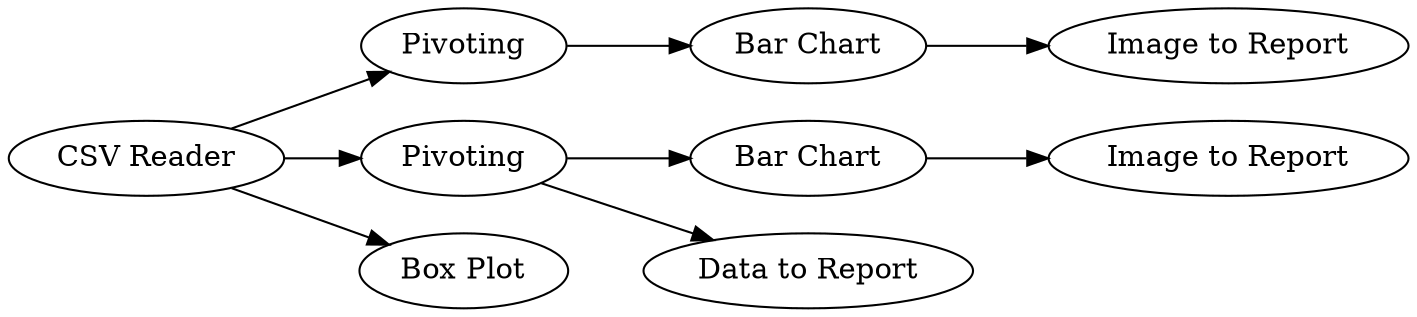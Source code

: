 digraph {
	1 [label="CSV Reader"]
	15 [label="Bar Chart"]
	17 [label=Pivoting]
	18 [label="Bar Chart"]
	19 [label=Pivoting]
	20 [label="Image to Report"]
	21 [label="Image to Report"]
	22 [label="Data to Report"]
	23 [label="Box Plot"]
	1 -> 17
	1 -> 19
	1 -> 23
	15 -> 20
	17 -> 15
	18 -> 21
	19 -> 18
	19 -> 22
	rankdir=LR
}
